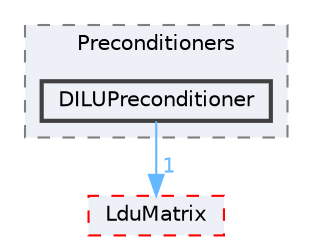 digraph "src/OpenFOAM/matrices/LduMatrix/Preconditioners/DILUPreconditioner"
{
 // LATEX_PDF_SIZE
  bgcolor="transparent";
  edge [fontname=Helvetica,fontsize=10,labelfontname=Helvetica,labelfontsize=10];
  node [fontname=Helvetica,fontsize=10,shape=box,height=0.2,width=0.4];
  compound=true
  subgraph clusterdir_327cfc93208df70ea0524932ac6580b3 {
    graph [ bgcolor="#edf0f7", pencolor="grey50", label="Preconditioners", fontname=Helvetica,fontsize=10 style="filled,dashed", URL="dir_327cfc93208df70ea0524932ac6580b3.html",tooltip=""]
  dir_83b61b62854642d840acee041aea552b [label="DILUPreconditioner", fillcolor="#edf0f7", color="grey25", style="filled,bold", URL="dir_83b61b62854642d840acee041aea552b.html",tooltip=""];
  }
  dir_5ec68055571869848388d37c5cf0a9c9 [label="LduMatrix", fillcolor="#edf0f7", color="red", style="filled,dashed", URL="dir_5ec68055571869848388d37c5cf0a9c9.html",tooltip=""];
  dir_83b61b62854642d840acee041aea552b->dir_5ec68055571869848388d37c5cf0a9c9 [headlabel="1", labeldistance=1.5 headhref="dir_000935_002119.html" href="dir_000935_002119.html" color="steelblue1" fontcolor="steelblue1"];
}
